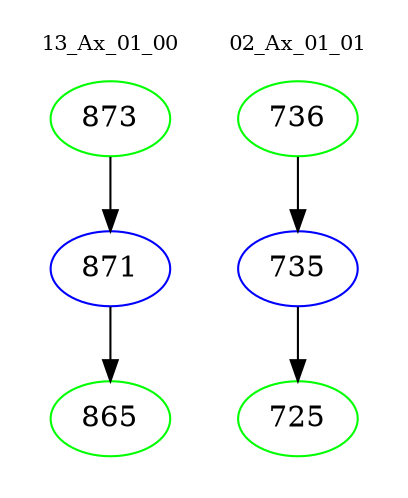 digraph{
subgraph cluster_0 {
color = white
label = "13_Ax_01_00";
fontsize=10;
T0_873 [label="873", color="green"]
T0_873 -> T0_871 [color="black"]
T0_871 [label="871", color="blue"]
T0_871 -> T0_865 [color="black"]
T0_865 [label="865", color="green"]
}
subgraph cluster_1 {
color = white
label = "02_Ax_01_01";
fontsize=10;
T1_736 [label="736", color="green"]
T1_736 -> T1_735 [color="black"]
T1_735 [label="735", color="blue"]
T1_735 -> T1_725 [color="black"]
T1_725 [label="725", color="green"]
}
}
